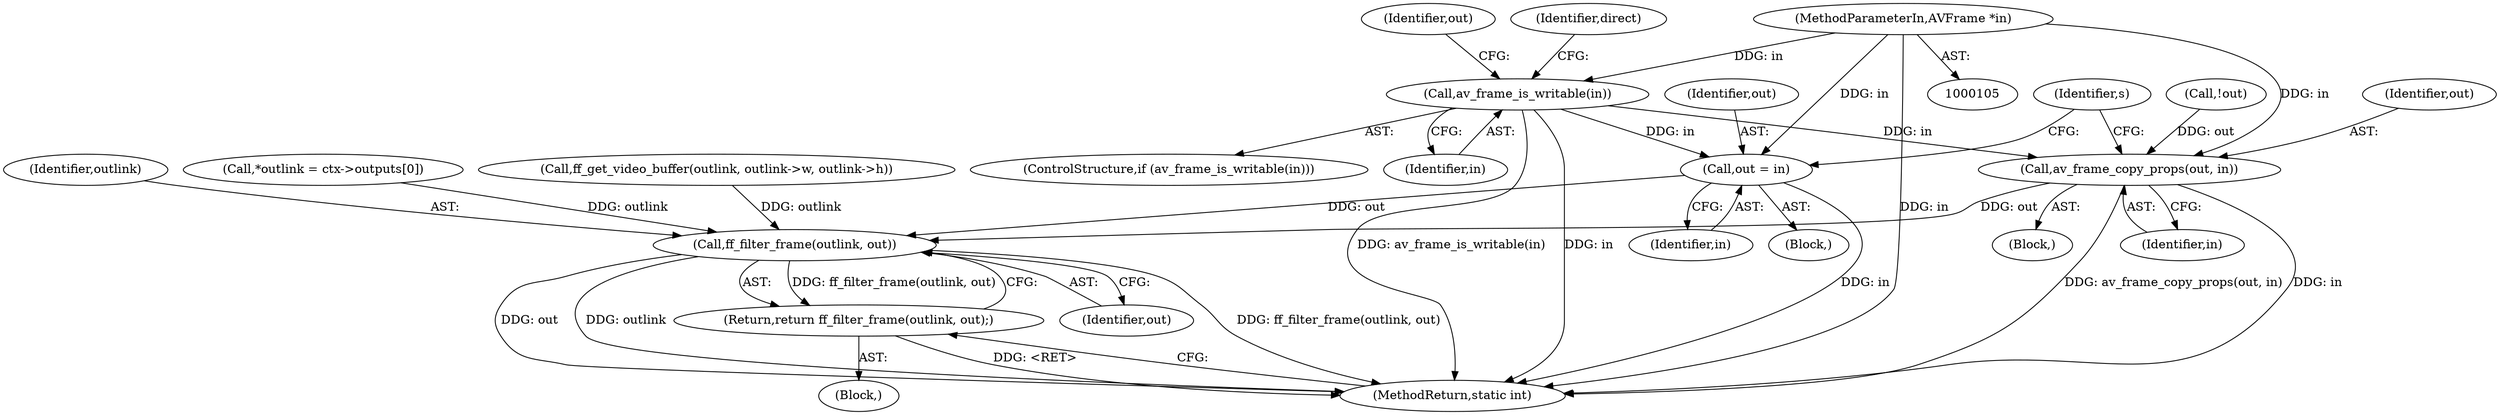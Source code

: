 digraph "0_FFmpeg_e43a0a232dbf6d3c161823c2e07c52e76227a1bc_6@pointer" {
"1000107" [label="(MethodParameterIn,AVFrame *in)"];
"1000142" [label="(Call,av_frame_is_writable(in))"];
"1000148" [label="(Call,out = in)"];
"1000450" [label="(Call,ff_filter_frame(outlink, out))"];
"1000449" [label="(Return,return ff_filter_frame(outlink, out);)"];
"1000173" [label="(Call,av_frame_copy_props(out, in))"];
"1000108" [label="(Block,)"];
"1000164" [label="(Call,!out)"];
"1000178" [label="(Identifier,s)"];
"1000107" [label="(MethodParameterIn,AVFrame *in)"];
"1000141" [label="(ControlStructure,if (av_frame_is_writable(in)))"];
"1000450" [label="(Call,ff_filter_frame(outlink, out))"];
"1000149" [label="(Identifier,out)"];
"1000453" [label="(MethodReturn,static int)"];
"1000142" [label="(Call,av_frame_is_writable(in))"];
"1000150" [label="(Identifier,in)"];
"1000452" [label="(Identifier,out)"];
"1000451" [label="(Identifier,outlink)"];
"1000143" [label="(Identifier,in)"];
"1000154" [label="(Identifier,out)"];
"1000122" [label="(Call,*outlink = ctx->outputs[0])"];
"1000148" [label="(Call,out = in)"];
"1000152" [label="(Block,)"];
"1000174" [label="(Identifier,out)"];
"1000173" [label="(Call,av_frame_copy_props(out, in))"];
"1000144" [label="(Block,)"];
"1000175" [label="(Identifier,in)"];
"1000146" [label="(Identifier,direct)"];
"1000449" [label="(Return,return ff_filter_frame(outlink, out);)"];
"1000155" [label="(Call,ff_get_video_buffer(outlink, outlink->w, outlink->h))"];
"1000107" -> "1000105"  [label="AST: "];
"1000107" -> "1000453"  [label="DDG: in"];
"1000107" -> "1000142"  [label="DDG: in"];
"1000107" -> "1000148"  [label="DDG: in"];
"1000107" -> "1000173"  [label="DDG: in"];
"1000142" -> "1000141"  [label="AST: "];
"1000142" -> "1000143"  [label="CFG: "];
"1000143" -> "1000142"  [label="AST: "];
"1000146" -> "1000142"  [label="CFG: "];
"1000154" -> "1000142"  [label="CFG: "];
"1000142" -> "1000453"  [label="DDG: av_frame_is_writable(in)"];
"1000142" -> "1000453"  [label="DDG: in"];
"1000142" -> "1000148"  [label="DDG: in"];
"1000142" -> "1000173"  [label="DDG: in"];
"1000148" -> "1000144"  [label="AST: "];
"1000148" -> "1000150"  [label="CFG: "];
"1000149" -> "1000148"  [label="AST: "];
"1000150" -> "1000148"  [label="AST: "];
"1000178" -> "1000148"  [label="CFG: "];
"1000148" -> "1000453"  [label="DDG: in"];
"1000148" -> "1000450"  [label="DDG: out"];
"1000450" -> "1000449"  [label="AST: "];
"1000450" -> "1000452"  [label="CFG: "];
"1000451" -> "1000450"  [label="AST: "];
"1000452" -> "1000450"  [label="AST: "];
"1000449" -> "1000450"  [label="CFG: "];
"1000450" -> "1000453"  [label="DDG: ff_filter_frame(outlink, out)"];
"1000450" -> "1000453"  [label="DDG: out"];
"1000450" -> "1000453"  [label="DDG: outlink"];
"1000450" -> "1000449"  [label="DDG: ff_filter_frame(outlink, out)"];
"1000122" -> "1000450"  [label="DDG: outlink"];
"1000155" -> "1000450"  [label="DDG: outlink"];
"1000173" -> "1000450"  [label="DDG: out"];
"1000449" -> "1000108"  [label="AST: "];
"1000453" -> "1000449"  [label="CFG: "];
"1000449" -> "1000453"  [label="DDG: <RET>"];
"1000173" -> "1000152"  [label="AST: "];
"1000173" -> "1000175"  [label="CFG: "];
"1000174" -> "1000173"  [label="AST: "];
"1000175" -> "1000173"  [label="AST: "];
"1000178" -> "1000173"  [label="CFG: "];
"1000173" -> "1000453"  [label="DDG: av_frame_copy_props(out, in)"];
"1000173" -> "1000453"  [label="DDG: in"];
"1000164" -> "1000173"  [label="DDG: out"];
}
